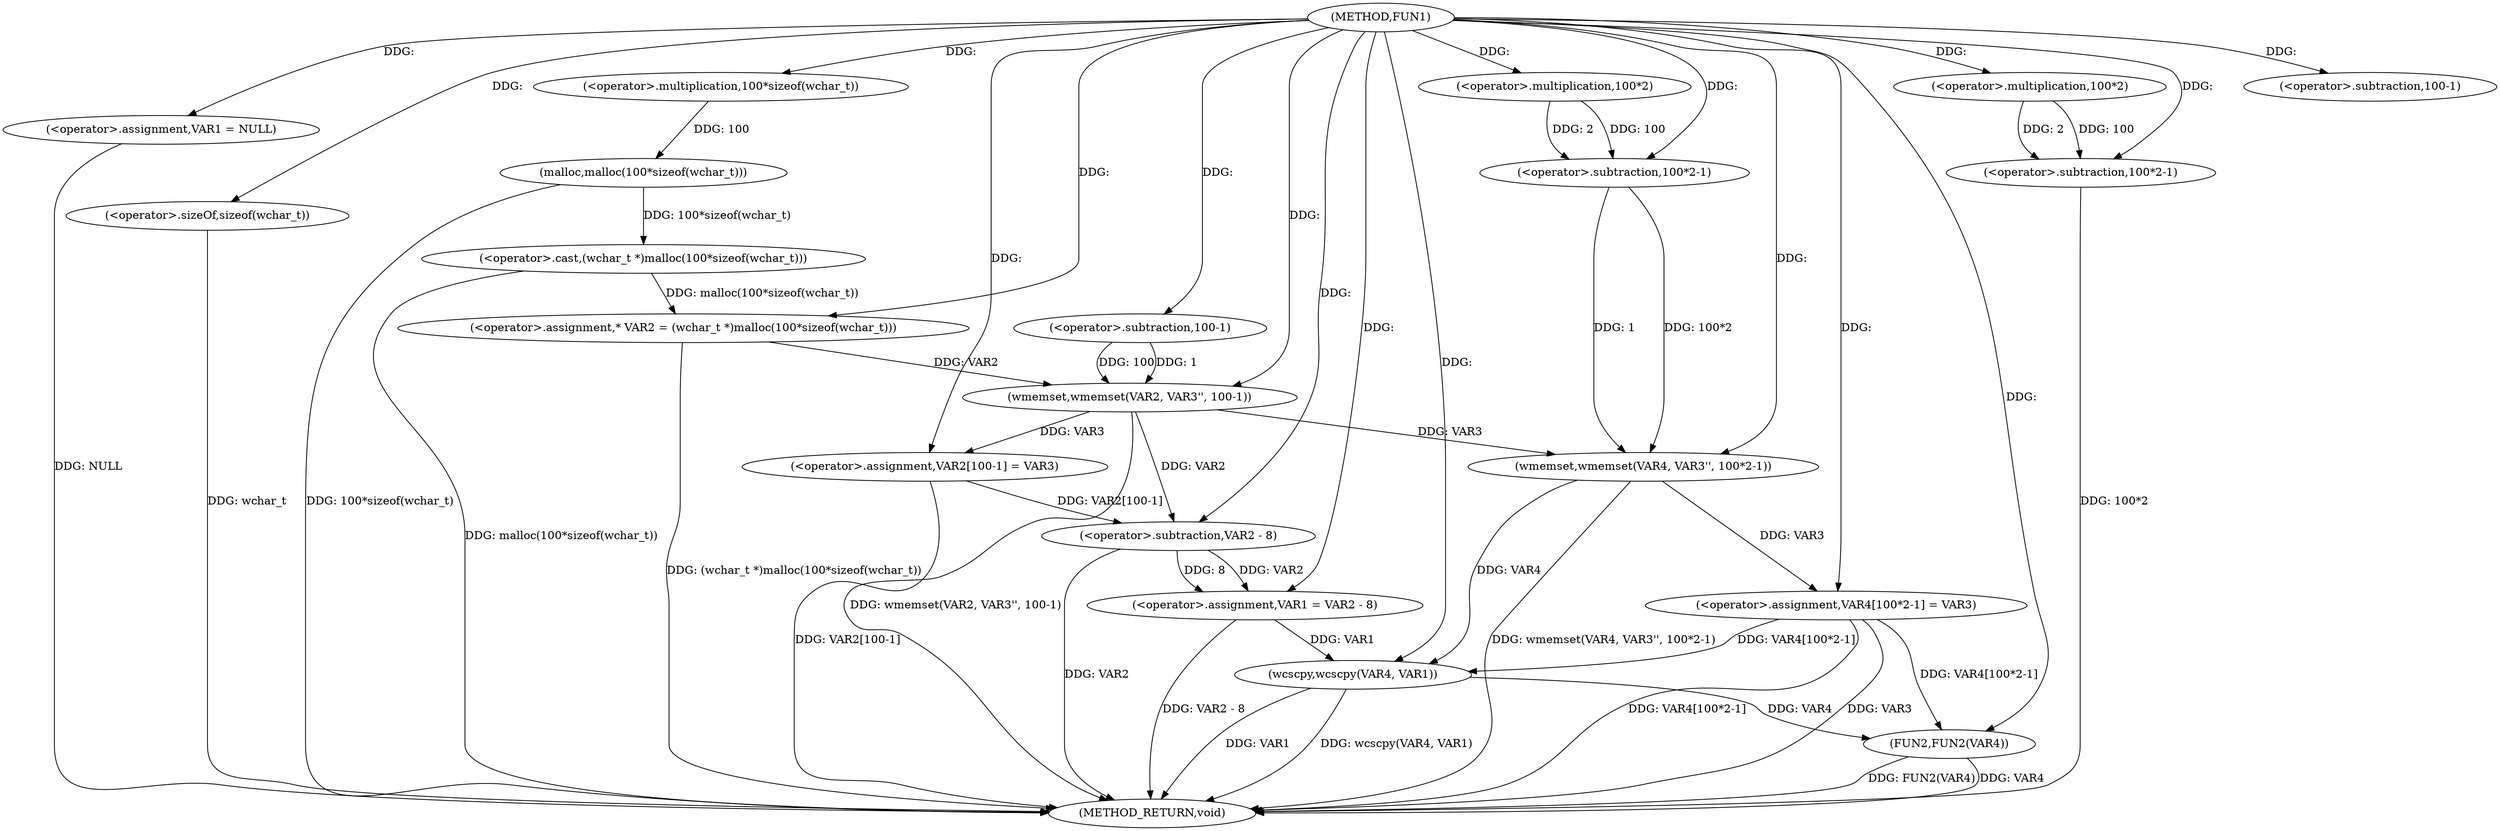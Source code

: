 digraph FUN1 {  
"1000100" [label = "(METHOD,FUN1)" ]
"1000159" [label = "(METHOD_RETURN,void)" ]
"1000103" [label = "(<operator>.assignment,VAR1 = NULL)" ]
"1000108" [label = "(<operator>.assignment,* VAR2 = (wchar_t *)malloc(100*sizeof(wchar_t)))" ]
"1000110" [label = "(<operator>.cast,(wchar_t *)malloc(100*sizeof(wchar_t)))" ]
"1000112" [label = "(malloc,malloc(100*sizeof(wchar_t)))" ]
"1000113" [label = "(<operator>.multiplication,100*sizeof(wchar_t))" ]
"1000115" [label = "(<operator>.sizeOf,sizeof(wchar_t))" ]
"1000117" [label = "(wmemset,wmemset(VAR2, VAR3'', 100-1))" ]
"1000120" [label = "(<operator>.subtraction,100-1)" ]
"1000123" [label = "(<operator>.assignment,VAR2[100-1] = VAR3)" ]
"1000126" [label = "(<operator>.subtraction,100-1)" ]
"1000130" [label = "(<operator>.assignment,VAR1 = VAR2 - 8)" ]
"1000132" [label = "(<operator>.subtraction,VAR2 - 8)" ]
"1000137" [label = "(wmemset,wmemset(VAR4, VAR3'', 100*2-1))" ]
"1000140" [label = "(<operator>.subtraction,100*2-1)" ]
"1000141" [label = "(<operator>.multiplication,100*2)" ]
"1000145" [label = "(<operator>.assignment,VAR4[100*2-1] = VAR3)" ]
"1000148" [label = "(<operator>.subtraction,100*2-1)" ]
"1000149" [label = "(<operator>.multiplication,100*2)" ]
"1000154" [label = "(wcscpy,wcscpy(VAR4, VAR1))" ]
"1000157" [label = "(FUN2,FUN2(VAR4))" ]
  "1000117" -> "1000159"  [ label = "DDG: wmemset(VAR2, VAR3'', 100-1)"] 
  "1000157" -> "1000159"  [ label = "DDG: FUN2(VAR4)"] 
  "1000103" -> "1000159"  [ label = "DDG: NULL"] 
  "1000145" -> "1000159"  [ label = "DDG: VAR3"] 
  "1000154" -> "1000159"  [ label = "DDG: wcscpy(VAR4, VAR1)"] 
  "1000154" -> "1000159"  [ label = "DDG: VAR1"] 
  "1000145" -> "1000159"  [ label = "DDG: VAR4[100*2-1]"] 
  "1000115" -> "1000159"  [ label = "DDG: wchar_t"] 
  "1000137" -> "1000159"  [ label = "DDG: wmemset(VAR4, VAR3'', 100*2-1)"] 
  "1000123" -> "1000159"  [ label = "DDG: VAR2[100-1]"] 
  "1000130" -> "1000159"  [ label = "DDG: VAR2 - 8"] 
  "1000157" -> "1000159"  [ label = "DDG: VAR4"] 
  "1000148" -> "1000159"  [ label = "DDG: 100*2"] 
  "1000132" -> "1000159"  [ label = "DDG: VAR2"] 
  "1000110" -> "1000159"  [ label = "DDG: malloc(100*sizeof(wchar_t))"] 
  "1000112" -> "1000159"  [ label = "DDG: 100*sizeof(wchar_t)"] 
  "1000108" -> "1000159"  [ label = "DDG: (wchar_t *)malloc(100*sizeof(wchar_t))"] 
  "1000100" -> "1000103"  [ label = "DDG: "] 
  "1000110" -> "1000108"  [ label = "DDG: malloc(100*sizeof(wchar_t))"] 
  "1000100" -> "1000108"  [ label = "DDG: "] 
  "1000112" -> "1000110"  [ label = "DDG: 100*sizeof(wchar_t)"] 
  "1000113" -> "1000112"  [ label = "DDG: 100"] 
  "1000100" -> "1000113"  [ label = "DDG: "] 
  "1000100" -> "1000115"  [ label = "DDG: "] 
  "1000108" -> "1000117"  [ label = "DDG: VAR2"] 
  "1000100" -> "1000117"  [ label = "DDG: "] 
  "1000120" -> "1000117"  [ label = "DDG: 100"] 
  "1000120" -> "1000117"  [ label = "DDG: 1"] 
  "1000100" -> "1000120"  [ label = "DDG: "] 
  "1000117" -> "1000123"  [ label = "DDG: VAR3"] 
  "1000100" -> "1000123"  [ label = "DDG: "] 
  "1000100" -> "1000126"  [ label = "DDG: "] 
  "1000132" -> "1000130"  [ label = "DDG: VAR2"] 
  "1000132" -> "1000130"  [ label = "DDG: 8"] 
  "1000100" -> "1000130"  [ label = "DDG: "] 
  "1000117" -> "1000132"  [ label = "DDG: VAR2"] 
  "1000123" -> "1000132"  [ label = "DDG: VAR2[100-1]"] 
  "1000100" -> "1000132"  [ label = "DDG: "] 
  "1000100" -> "1000137"  [ label = "DDG: "] 
  "1000117" -> "1000137"  [ label = "DDG: VAR3"] 
  "1000140" -> "1000137"  [ label = "DDG: 100*2"] 
  "1000140" -> "1000137"  [ label = "DDG: 1"] 
  "1000141" -> "1000140"  [ label = "DDG: 100"] 
  "1000141" -> "1000140"  [ label = "DDG: 2"] 
  "1000100" -> "1000141"  [ label = "DDG: "] 
  "1000100" -> "1000140"  [ label = "DDG: "] 
  "1000137" -> "1000145"  [ label = "DDG: VAR3"] 
  "1000100" -> "1000145"  [ label = "DDG: "] 
  "1000149" -> "1000148"  [ label = "DDG: 100"] 
  "1000149" -> "1000148"  [ label = "DDG: 2"] 
  "1000100" -> "1000149"  [ label = "DDG: "] 
  "1000100" -> "1000148"  [ label = "DDG: "] 
  "1000137" -> "1000154"  [ label = "DDG: VAR4"] 
  "1000145" -> "1000154"  [ label = "DDG: VAR4[100*2-1]"] 
  "1000100" -> "1000154"  [ label = "DDG: "] 
  "1000130" -> "1000154"  [ label = "DDG: VAR1"] 
  "1000154" -> "1000157"  [ label = "DDG: VAR4"] 
  "1000145" -> "1000157"  [ label = "DDG: VAR4[100*2-1]"] 
  "1000100" -> "1000157"  [ label = "DDG: "] 
}
